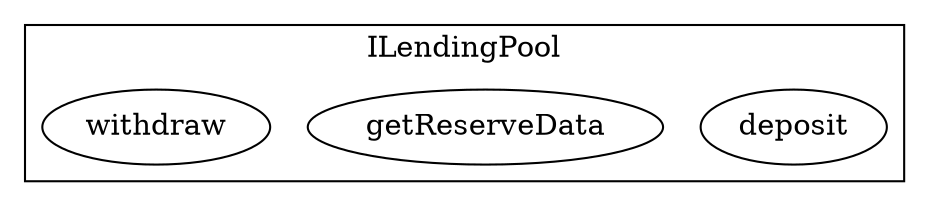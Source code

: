strict digraph {
subgraph cluster_9003_ILendingPool {
label = "ILendingPool"
"9003_deposit" [label="deposit"]
"9003_getReserveData" [label="getReserveData"]
"9003_withdraw" [label="withdraw"]
}subgraph cluster_solidity {
label = "[Solidity]"
}
}